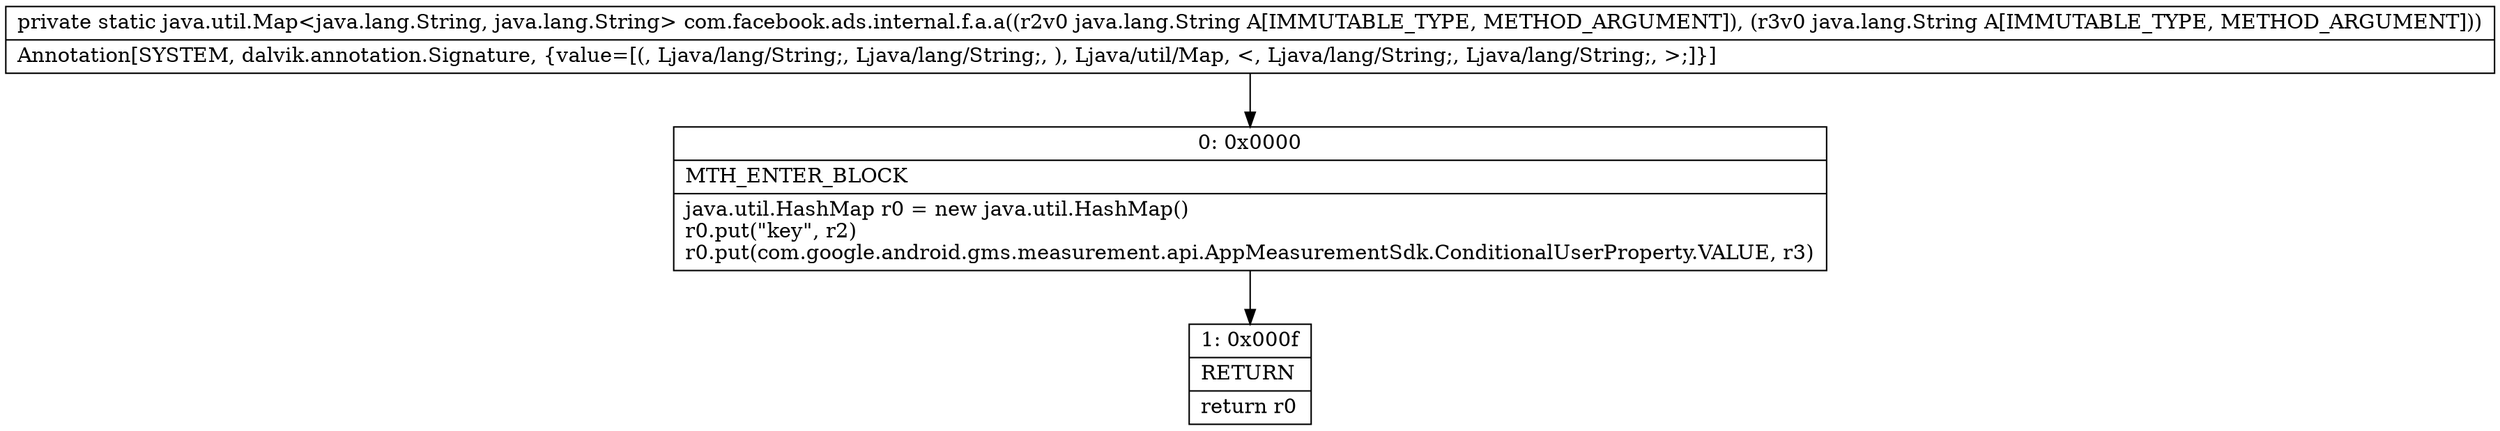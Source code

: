 digraph "CFG forcom.facebook.ads.internal.f.a.a(Ljava\/lang\/String;Ljava\/lang\/String;)Ljava\/util\/Map;" {
Node_0 [shape=record,label="{0\:\ 0x0000|MTH_ENTER_BLOCK\l|java.util.HashMap r0 = new java.util.HashMap()\lr0.put(\"key\", r2)\lr0.put(com.google.android.gms.measurement.api.AppMeasurementSdk.ConditionalUserProperty.VALUE, r3)\l}"];
Node_1 [shape=record,label="{1\:\ 0x000f|RETURN\l|return r0\l}"];
MethodNode[shape=record,label="{private static java.util.Map\<java.lang.String, java.lang.String\> com.facebook.ads.internal.f.a.a((r2v0 java.lang.String A[IMMUTABLE_TYPE, METHOD_ARGUMENT]), (r3v0 java.lang.String A[IMMUTABLE_TYPE, METHOD_ARGUMENT]))  | Annotation[SYSTEM, dalvik.annotation.Signature, \{value=[(, Ljava\/lang\/String;, Ljava\/lang\/String;, ), Ljava\/util\/Map, \<, Ljava\/lang\/String;, Ljava\/lang\/String;, \>;]\}]\l}"];
MethodNode -> Node_0;
Node_0 -> Node_1;
}

